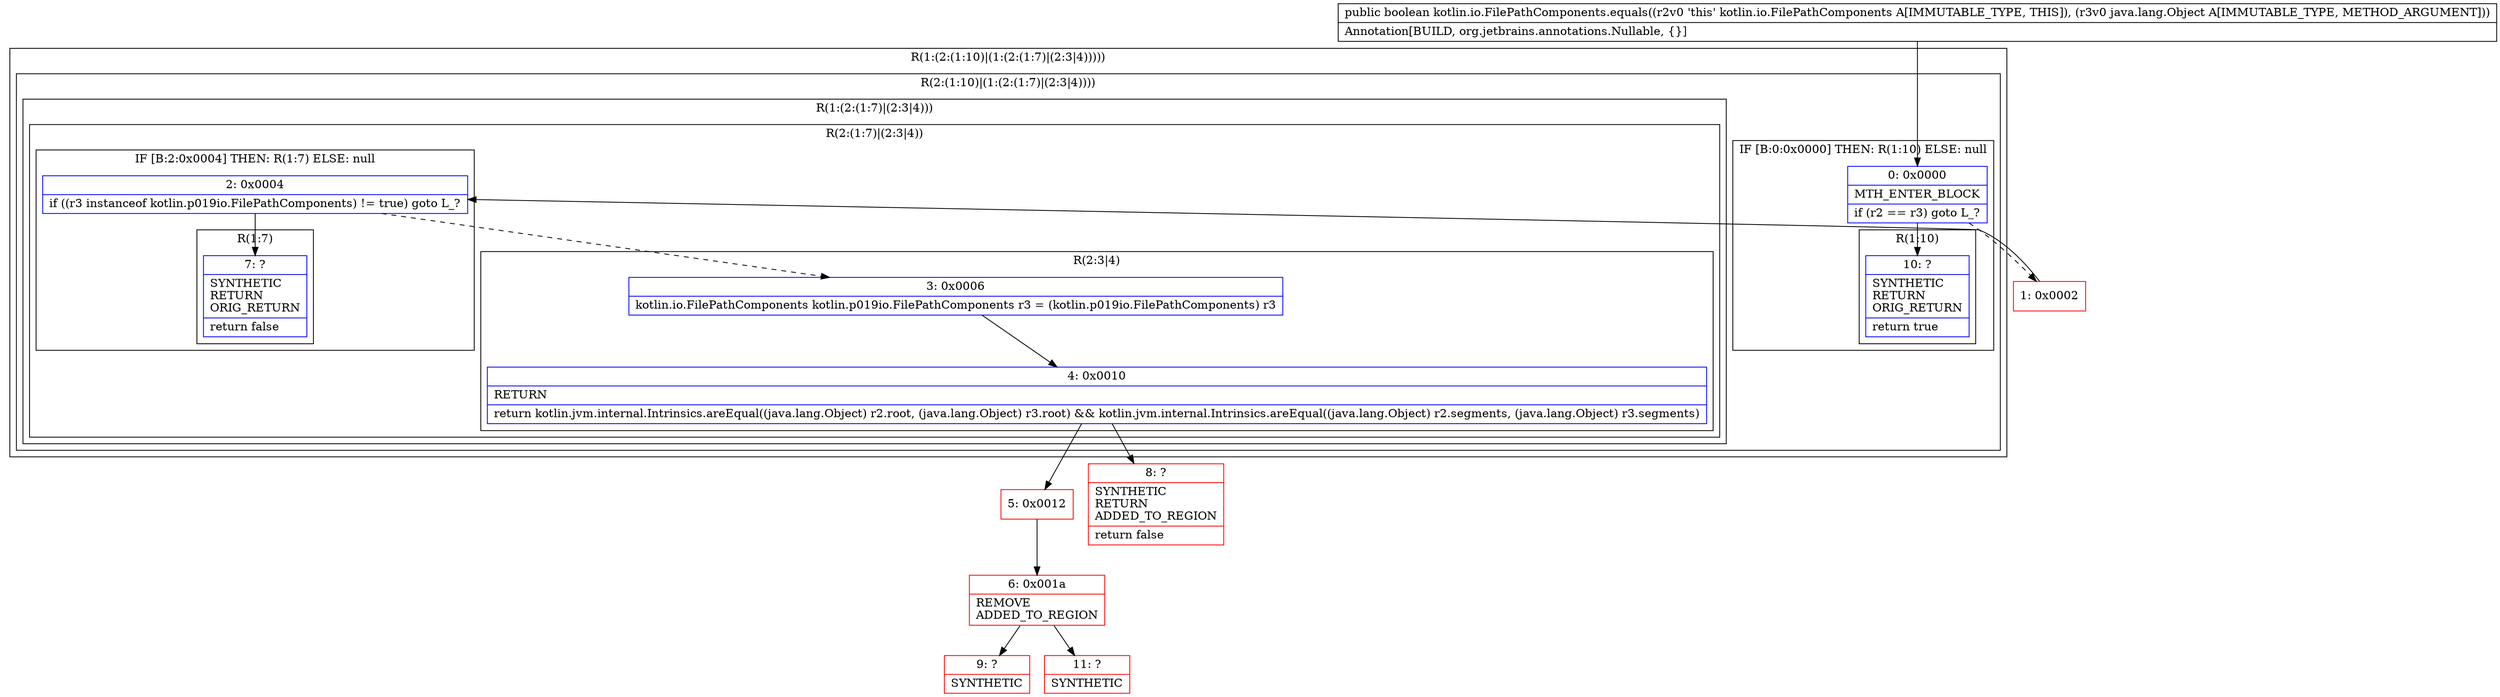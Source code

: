 digraph "CFG forkotlin.io.FilePathComponents.equals(Ljava\/lang\/Object;)Z" {
subgraph cluster_Region_1612209132 {
label = "R(1:(2:(1:10)|(1:(2:(1:7)|(2:3|4)))))";
node [shape=record,color=blue];
subgraph cluster_Region_2026361552 {
label = "R(2:(1:10)|(1:(2:(1:7)|(2:3|4))))";
node [shape=record,color=blue];
subgraph cluster_IfRegion_679441642 {
label = "IF [B:0:0x0000] THEN: R(1:10) ELSE: null";
node [shape=record,color=blue];
Node_0 [shape=record,label="{0\:\ 0x0000|MTH_ENTER_BLOCK\l|if (r2 == r3) goto L_?\l}"];
subgraph cluster_Region_1703224110 {
label = "R(1:10)";
node [shape=record,color=blue];
Node_10 [shape=record,label="{10\:\ ?|SYNTHETIC\lRETURN\lORIG_RETURN\l|return true\l}"];
}
}
subgraph cluster_Region_1197527881 {
label = "R(1:(2:(1:7)|(2:3|4)))";
node [shape=record,color=blue];
subgraph cluster_Region_24631335 {
label = "R(2:(1:7)|(2:3|4))";
node [shape=record,color=blue];
subgraph cluster_IfRegion_1383867591 {
label = "IF [B:2:0x0004] THEN: R(1:7) ELSE: null";
node [shape=record,color=blue];
Node_2 [shape=record,label="{2\:\ 0x0004|if ((r3 instanceof kotlin.p019io.FilePathComponents) != true) goto L_?\l}"];
subgraph cluster_Region_514650613 {
label = "R(1:7)";
node [shape=record,color=blue];
Node_7 [shape=record,label="{7\:\ ?|SYNTHETIC\lRETURN\lORIG_RETURN\l|return false\l}"];
}
}
subgraph cluster_Region_1143955708 {
label = "R(2:3|4)";
node [shape=record,color=blue];
Node_3 [shape=record,label="{3\:\ 0x0006|kotlin.io.FilePathComponents kotlin.p019io.FilePathComponents r3 = (kotlin.p019io.FilePathComponents) r3\l}"];
Node_4 [shape=record,label="{4\:\ 0x0010|RETURN\l|return kotlin.jvm.internal.Intrinsics.areEqual((java.lang.Object) r2.root, (java.lang.Object) r3.root) && kotlin.jvm.internal.Intrinsics.areEqual((java.lang.Object) r2.segments, (java.lang.Object) r3.segments)\l}"];
}
}
}
}
}
Node_1 [shape=record,color=red,label="{1\:\ 0x0002}"];
Node_5 [shape=record,color=red,label="{5\:\ 0x0012}"];
Node_6 [shape=record,color=red,label="{6\:\ 0x001a|REMOVE\lADDED_TO_REGION\l}"];
Node_8 [shape=record,color=red,label="{8\:\ ?|SYNTHETIC\lRETURN\lADDED_TO_REGION\l|return false\l}"];
Node_9 [shape=record,color=red,label="{9\:\ ?|SYNTHETIC\l}"];
Node_11 [shape=record,color=red,label="{11\:\ ?|SYNTHETIC\l}"];
MethodNode[shape=record,label="{public boolean kotlin.io.FilePathComponents.equals((r2v0 'this' kotlin.io.FilePathComponents A[IMMUTABLE_TYPE, THIS]), (r3v0 java.lang.Object A[IMMUTABLE_TYPE, METHOD_ARGUMENT]))  | Annotation[BUILD, org.jetbrains.annotations.Nullable, \{\}]\l}"];
MethodNode -> Node_0;
Node_0 -> Node_1[style=dashed];
Node_0 -> Node_10;
Node_2 -> Node_3[style=dashed];
Node_2 -> Node_7;
Node_3 -> Node_4;
Node_4 -> Node_5;
Node_4 -> Node_8;
Node_1 -> Node_2;
Node_5 -> Node_6;
Node_6 -> Node_9;
Node_6 -> Node_11;
}

